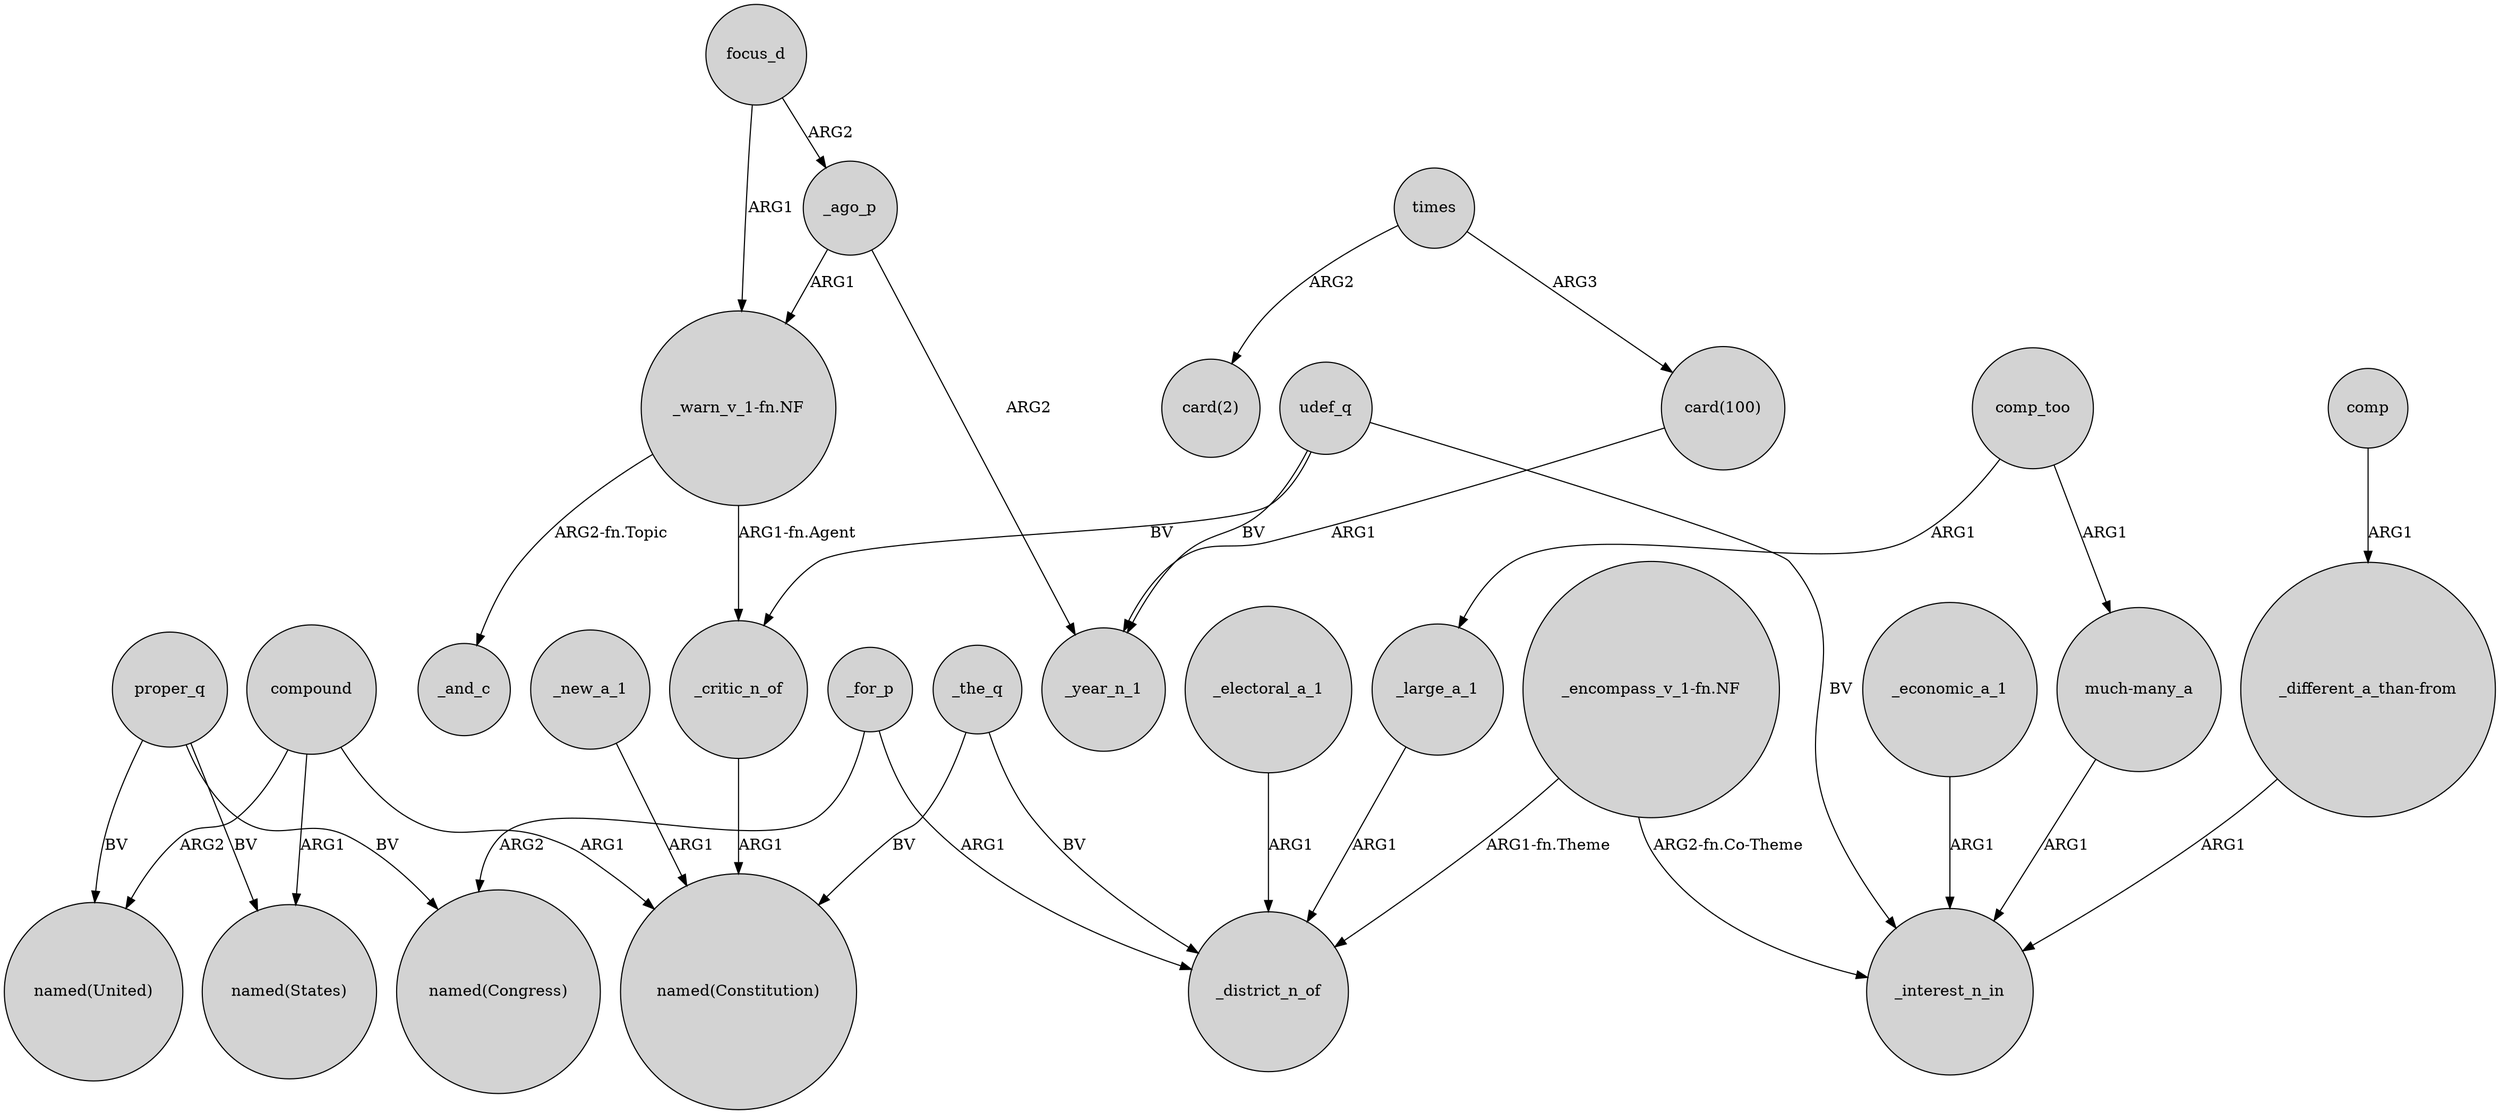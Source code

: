digraph {
	node [shape=circle style=filled]
	_for_p -> "named(Congress)" [label=ARG2]
	_ago_p -> "_warn_v_1-fn.NF" [label=ARG1]
	comp_too -> "much-many_a" [label=ARG1]
	_electoral_a_1 -> _district_n_of [label=ARG1]
	times -> "card(100)" [label=ARG3]
	udef_q -> _critic_n_of [label=BV]
	_large_a_1 -> _district_n_of [label=ARG1]
	udef_q -> _interest_n_in [label=BV]
	"_encompass_v_1-fn.NF" -> _district_n_of [label="ARG1-fn.Theme"]
	_the_q -> _district_n_of [label=BV]
	compound -> "named(Constitution)" [label=ARG1]
	proper_q -> "named(Congress)" [label=BV]
	"much-many_a" -> _interest_n_in [label=ARG1]
	_critic_n_of -> "named(Constitution)" [label=ARG1]
	_ago_p -> _year_n_1 [label=ARG2]
	proper_q -> "named(States)" [label=BV]
	_economic_a_1 -> _interest_n_in [label=ARG1]
	_new_a_1 -> "named(Constitution)" [label=ARG1]
	comp -> "_different_a_than-from" [label=ARG1]
	compound -> "named(States)" [label=ARG1]
	proper_q -> "named(United)" [label=BV]
	"_warn_v_1-fn.NF" -> _critic_n_of [label="ARG1-fn.Agent"]
	times -> "card(2)" [label=ARG2]
	"_encompass_v_1-fn.NF" -> _interest_n_in [label="ARG2-fn.Co-Theme"]
	comp_too -> _large_a_1 [label=ARG1]
	"card(100)" -> _year_n_1 [label=ARG1]
	"_warn_v_1-fn.NF" -> _and_c [label="ARG2-fn.Topic"]
	udef_q -> _year_n_1 [label=BV]
	focus_d -> _ago_p [label=ARG2]
	_the_q -> "named(Constitution)" [label=BV]
	compound -> "named(United)" [label=ARG2]
	_for_p -> _district_n_of [label=ARG1]
	"_different_a_than-from" -> _interest_n_in [label=ARG1]
	focus_d -> "_warn_v_1-fn.NF" [label=ARG1]
}
